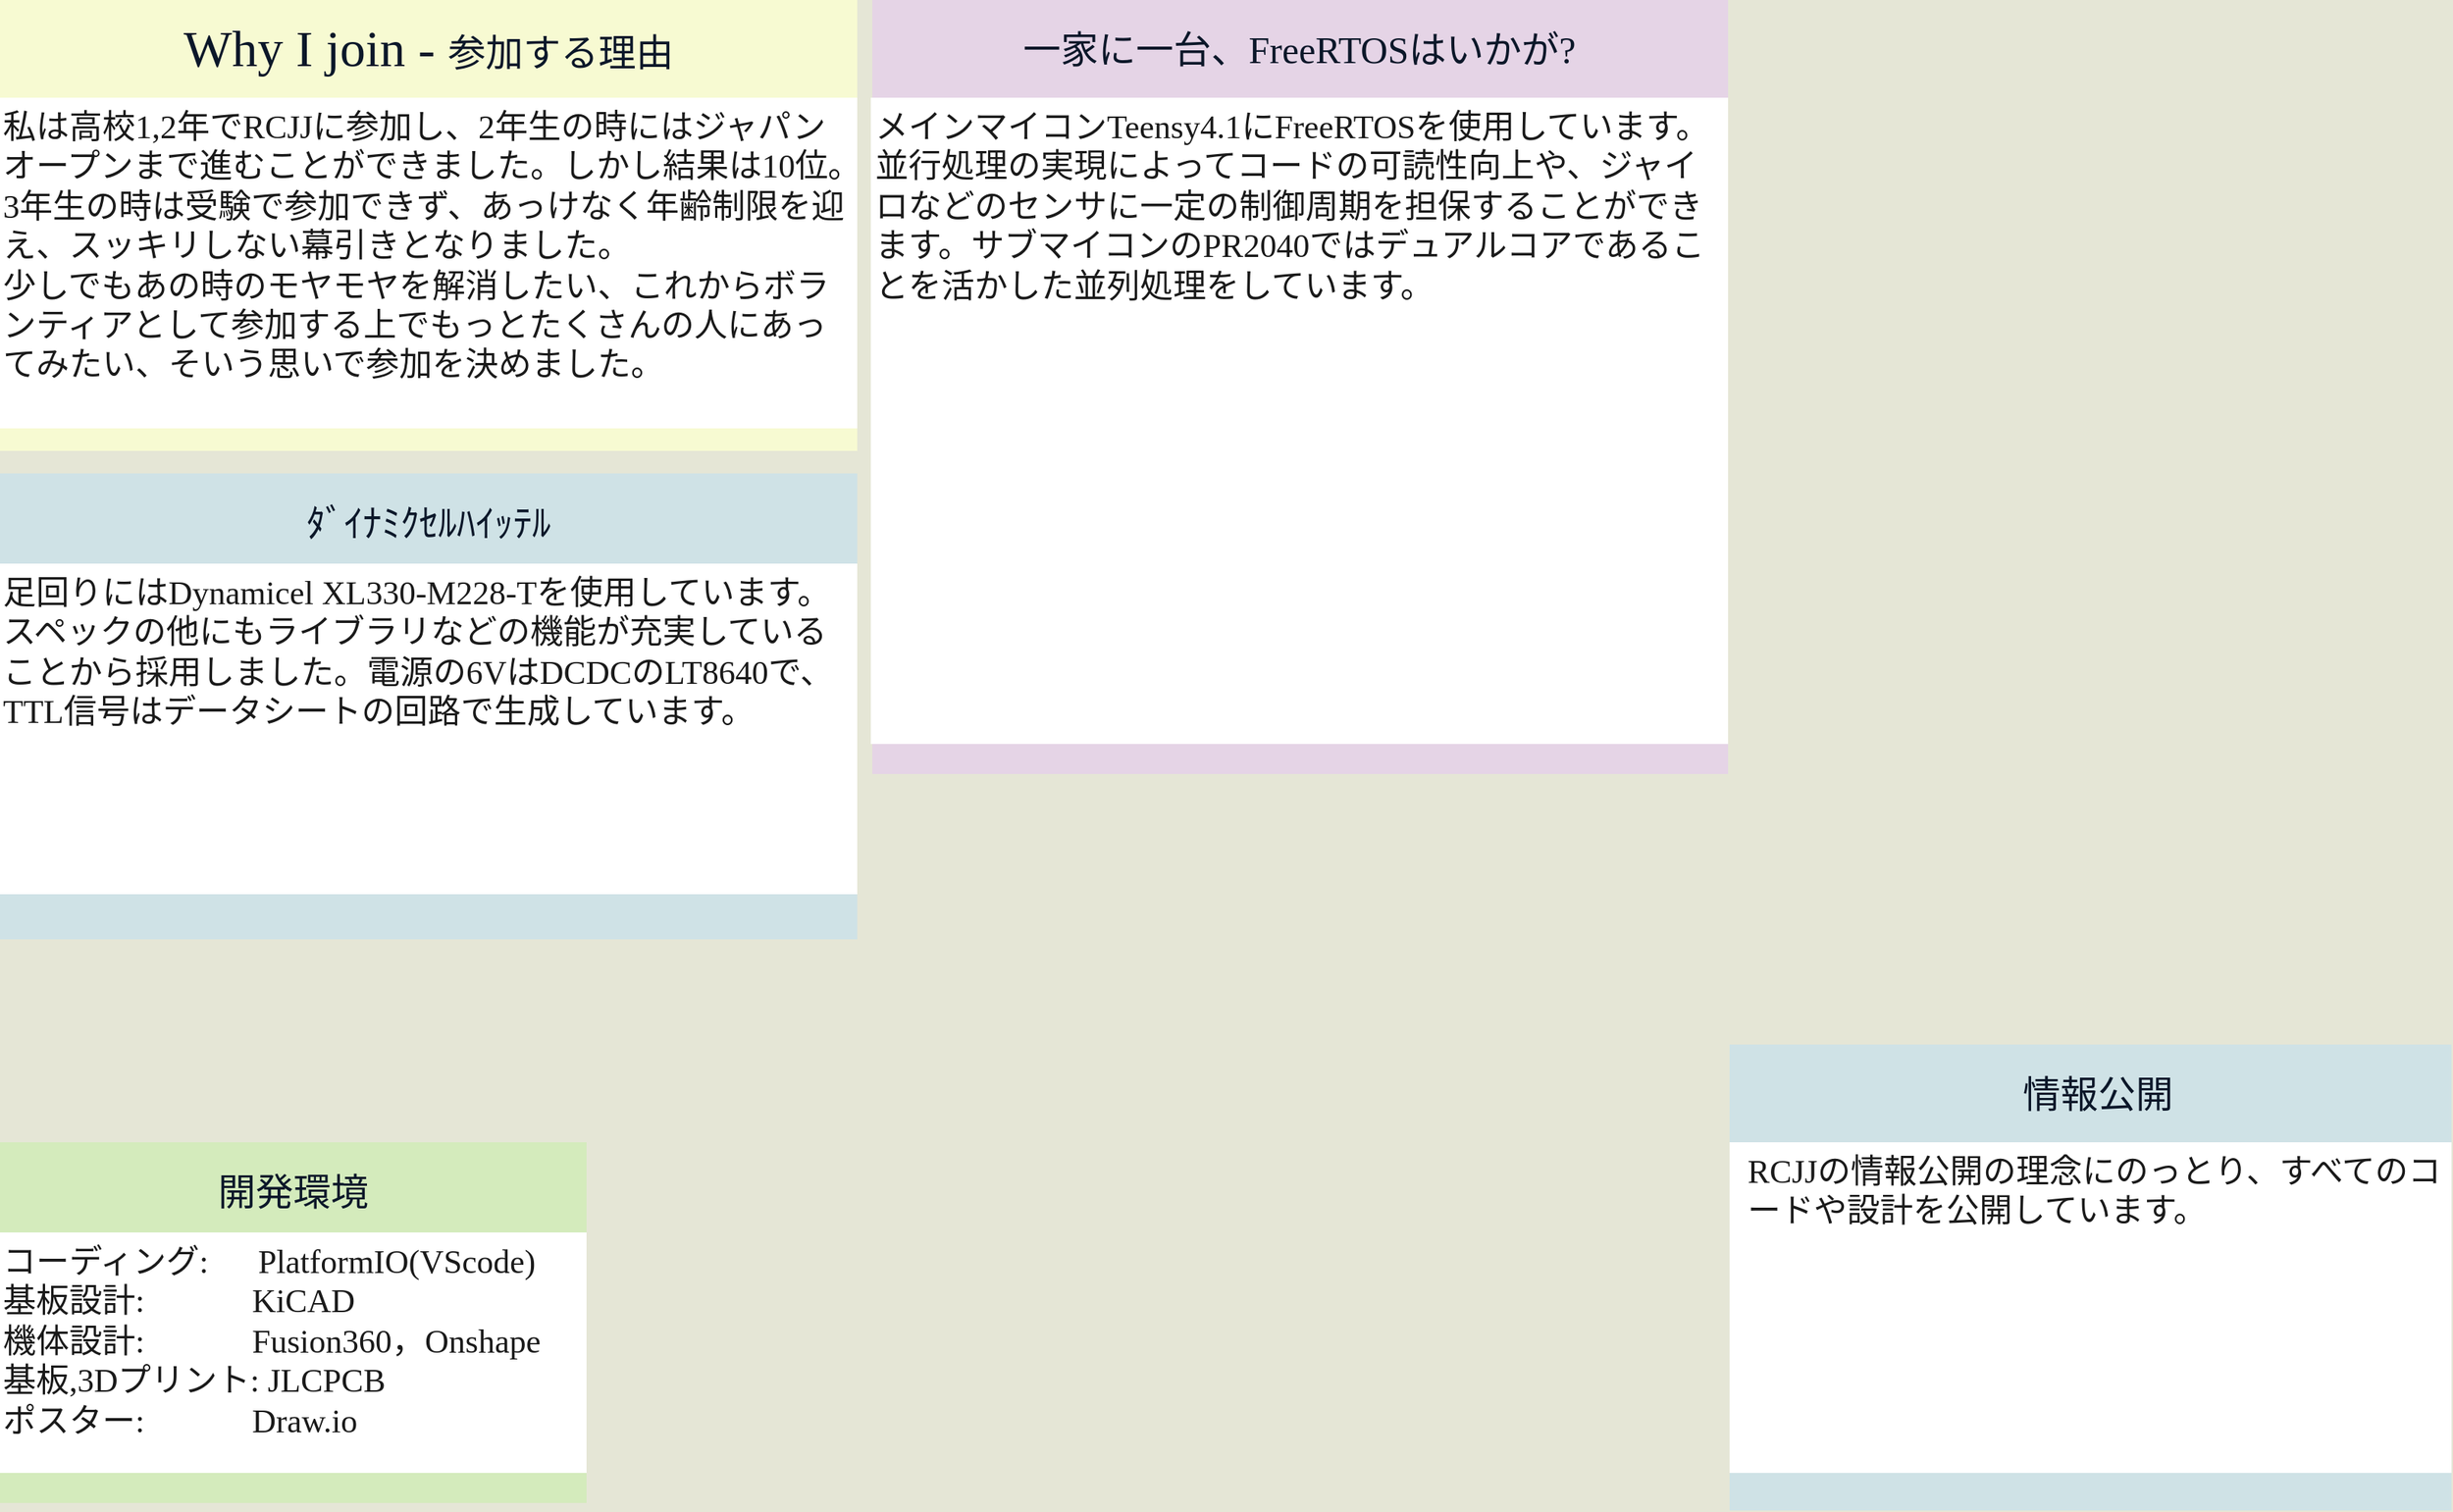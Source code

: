<mxfile version="21.6.9" type="github">
  <diagram name="ページ1" id="IBfaDBg--kMcJp61QBM6">
    <mxGraphModel dx="1914" dy="1038" grid="1" gridSize="10" guides="1" tooltips="1" connect="1" arrows="1" fold="1" page="1" pageScale="1" pageWidth="1654" pageHeight="1169" background="#E5E6D6" math="0" shadow="0">
      <root>
        <mxCell id="0" />
        <mxCell id="1" parent="0" />
        <mxCell id="5eSE3Pbe7QY9a79AkMWo-2" value="" style="rounded=0;whiteSpace=wrap;html=1;fontFamily=Zen Kaku Gothic New;fontSource=https%3A%2F%2Ffonts.googleapis.com%2Fcss%3Ffamily%3DZen%2BKaku%2BGothic%2BNew;fontSize=45;fontColor=#000000;fillColor=#F7FAD2;gradientColor=none;strokeColor=none;" parent="1" vertex="1">
          <mxGeometry x="10" y="155" width="570" height="300" as="geometry" />
        </mxCell>
        <mxCell id="5eSE3Pbe7QY9a79AkMWo-3" value="" style="rounded=0;whiteSpace=wrap;html=1;strokeColor=none;fillColor=#FFFFFF;" parent="1" vertex="1">
          <mxGeometry x="10" y="220" width="570" height="220" as="geometry" />
        </mxCell>
        <mxCell id="5eSE3Pbe7QY9a79AkMWo-4" value="&lt;font color=&quot;#0b1729&quot;&gt;&lt;font face=&quot;Lobster&quot; data-font-src=&quot;https://fonts.googleapis.com/css?family=Lobster&quot; style=&quot;font-size: 34px;&quot;&gt;Why I join -&amp;nbsp;&lt;/font&gt;&lt;font face=&quot;Zen Kaku Gothic New&quot; data-font-src=&quot;https://fonts.googleapis.com/css?family=Zen+Kaku+Gothic+New&quot; style=&quot;font-size: 25px;&quot;&gt;参加する理由&lt;/font&gt;&lt;/font&gt;" style="text;html=1;strokeColor=none;fillColor=none;align=center;verticalAlign=middle;whiteSpace=wrap;rounded=0;" parent="1" vertex="1">
          <mxGeometry x="10" y="155" width="570" height="65" as="geometry" />
        </mxCell>
        <mxCell id="5eSE3Pbe7QY9a79AkMWo-5" value="&lt;span style=&quot;font-size: 22px;&quot;&gt;&lt;font color=&quot;#1a1a1a&quot; face=&quot;Zen Kaku Gothic New&quot; data-font-src=&quot;https://fonts.googleapis.com/css?family=Zen+Kaku+Gothic+New&quot;&gt;私は高校1,2年でRCJJに参加し、2年生の時にはジャパンオープンまで進むことができました。しかし結果は10位｡&lt;br&gt;3年生の時は受験で参加できず、あっけなく年齢制限を迎え、スッキリしない幕引きとなりました。&lt;br&gt;少しでもあの時のモヤモヤを解消したい、これからボランティアとして参加する上でもっとたくさんの人にあってみたい、そいう思いで参加を決めました。&lt;/font&gt;&lt;/span&gt;" style="text;html=1;fillColor=none;align=left;verticalAlign=top;whiteSpace=wrap;rounded=0;" parent="1" vertex="1">
          <mxGeometry x="10" y="220" width="570" height="220" as="geometry" />
        </mxCell>
        <mxCell id="5eSE3Pbe7QY9a79AkMWo-6" value="" style="rounded=0;whiteSpace=wrap;html=1;fontFamily=Zen Kaku Gothic New;fontSource=https%3A%2F%2Ffonts.googleapis.com%2Fcss%3Ffamily%3DZen%2BKaku%2BGothic%2BNew;fontSize=45;fontColor=#000000;fillColor=#CFE2E6;gradientColor=none;strokeColor=none;" parent="1" vertex="1">
          <mxGeometry x="10" y="470" width="570" height="310" as="geometry" />
        </mxCell>
        <mxCell id="5eSE3Pbe7QY9a79AkMWo-7" value="" style="rounded=0;whiteSpace=wrap;html=1;fontFamily=Zen Kaku Gothic New;fontSource=https%3A%2F%2Ffonts.googleapis.com%2Fcss%3Ffamily%3DZen%2BKaku%2BGothic%2BNew;fontSize=45;fontColor=#000000;fillColor=#E5D4E6;gradientColor=none;strokeColor=none;flipV=1;" parent="1" vertex="1">
          <mxGeometry x="590" y="155" width="569" height="515" as="geometry" />
        </mxCell>
        <mxCell id="IS27BSQo7t6ph5v2KToD-1" value="&lt;font color=&quot;#0b1729&quot;&gt;&lt;font face=&quot;Tahoma&quot; data-font-src=&quot;https://fonts.googleapis.com/css?family=Zen+Kaku+Gothic+New&quot; style=&quot;font-size: 25px;&quot;&gt;ﾀﾞｲﾅﾐｸｾﾙﾊｲｯﾃﾙ&lt;/font&gt;&lt;/font&gt;" style="text;html=1;strokeColor=none;fillColor=none;align=center;verticalAlign=middle;whiteSpace=wrap;rounded=0;" vertex="1" parent="1">
          <mxGeometry x="10" y="470" width="570" height="65" as="geometry" />
        </mxCell>
        <mxCell id="IS27BSQo7t6ph5v2KToD-3" value="" style="rounded=0;whiteSpace=wrap;html=1;strokeColor=none;fillColor=#FFFFFF;" vertex="1" parent="1">
          <mxGeometry x="10" y="530" width="570" height="220" as="geometry" />
        </mxCell>
        <mxCell id="IS27BSQo7t6ph5v2KToD-4" value="&lt;span style=&quot;font-size: 22px;&quot;&gt;&lt;font style=&quot;font-size: 22px;&quot; color=&quot;#1a1a1a&quot; face=&quot;Zen Kaku Gothic New&quot; data-font-src=&quot;https://fonts.googleapis.com/css?family=Zen+Kaku+Gothic+New&quot;&gt;足回りにはDynamicel XL330-M228-Tを使用しています。&lt;br&gt;&lt;span style=&quot;&quot;&gt;スペックの他にもライブラリなどの機能が充実していることから採用しました。電源の6VはDCDCのLT8640で、TTL信号はデータシートの回路で生成しています。&lt;/span&gt;&lt;br&gt;&lt;br&gt;&lt;/font&gt;&lt;/span&gt;" style="text;html=1;fillColor=none;align=left;verticalAlign=top;whiteSpace=wrap;rounded=0;" vertex="1" parent="1">
          <mxGeometry x="10" y="530" width="570" height="150" as="geometry" />
        </mxCell>
        <mxCell id="IS27BSQo7t6ph5v2KToD-5" value="&lt;font color=&quot;#0b1729&quot;&gt;&lt;font face=&quot;Zen Kaku Gothic New&quot; data-font-src=&quot;https://fonts.googleapis.com/css?family=Zen+Kaku+Gothic+New&quot; style=&quot;font-size: 25px;&quot;&gt;一家に一台、FreeRTOSはいかが?&lt;/font&gt;&lt;/font&gt;" style="text;html=1;strokeColor=none;fillColor=none;align=center;verticalAlign=middle;whiteSpace=wrap;rounded=0;" vertex="1" parent="1">
          <mxGeometry x="589" y="155" width="570" height="65" as="geometry" />
        </mxCell>
        <mxCell id="IS27BSQo7t6ph5v2KToD-7" value="" style="rounded=0;whiteSpace=wrap;html=1;strokeColor=none;fillColor=#FFFFFF;" vertex="1" parent="1">
          <mxGeometry x="589" y="220" width="570" height="430" as="geometry" />
        </mxCell>
        <mxCell id="IS27BSQo7t6ph5v2KToD-8" value="&lt;span style=&quot;font-size: 22px;&quot;&gt;&lt;font style=&quot;font-size: 22px;&quot; color=&quot;#1a1a1a&quot; face=&quot;Zen Kaku Gothic New&quot; data-font-src=&quot;https://fonts.googleapis.com/css?family=Zen+Kaku+Gothic+New&quot;&gt;メインマイコンTeensy4.1にFreeRTOSを使用しています。並行処理の実現によってコードの可読性向上や、ジャイロなどのセンサに一定の制御周期を担保することができます。サブマイコンのPR2040ではデュアルコアであることを活かした並列処理をしています。&lt;br&gt;&lt;/font&gt;&lt;/span&gt;" style="text;html=1;fillColor=none;align=left;verticalAlign=top;whiteSpace=wrap;rounded=0;" vertex="1" parent="1">
          <mxGeometry x="590" y="220" width="570" height="150" as="geometry" />
        </mxCell>
        <mxCell id="IS27BSQo7t6ph5v2KToD-9" value="" style="rounded=0;whiteSpace=wrap;html=1;fontFamily=Zen Kaku Gothic New;fontSource=https%3A%2F%2Ffonts.googleapis.com%2Fcss%3Ffamily%3DZen%2BKaku%2BGothic%2BNew;fontSize=45;fontColor=#000000;fillColor=#CFE2E6;gradientColor=none;strokeColor=none;" vertex="1" parent="1">
          <mxGeometry x="1160" y="850" width="480" height="310" as="geometry" />
        </mxCell>
        <mxCell id="IS27BSQo7t6ph5v2KToD-10" value="&lt;font color=&quot;#0b1729&quot;&gt;&lt;font face=&quot;Zen Kaku Gothic New&quot; data-font-src=&quot;https://fonts.googleapis.com/css?family=Zen+Kaku+Gothic+New&quot; style=&quot;font-size: 25px;&quot;&gt;情報公開&lt;/font&gt;&lt;/font&gt;" style="text;html=1;strokeColor=none;fillColor=none;align=center;verticalAlign=middle;whiteSpace=wrap;rounded=0;" vertex="1" parent="1">
          <mxGeometry x="1170" y="850" width="470" height="65" as="geometry" />
        </mxCell>
        <mxCell id="IS27BSQo7t6ph5v2KToD-11" value="" style="rounded=0;whiteSpace=wrap;html=1;strokeColor=none;fillColor=#FFFFFF;" vertex="1" parent="1">
          <mxGeometry x="1160" y="915" width="480" height="220" as="geometry" />
        </mxCell>
        <mxCell id="IS27BSQo7t6ph5v2KToD-12" value="&lt;span style=&quot;font-size: 22px;&quot;&gt;&lt;font style=&quot;font-size: 22px;&quot; color=&quot;#1a1a1a&quot; face=&quot;Zen Kaku Gothic New&quot; data-font-src=&quot;https://fonts.googleapis.com/css?family=Zen+Kaku+Gothic+New&quot;&gt;RCJJの情報公開の理念にのっとり、すべてのコードや設計を公開しています。&lt;br&gt;&lt;/font&gt;&lt;/span&gt;" style="text;html=1;fillColor=none;align=left;verticalAlign=top;whiteSpace=wrap;rounded=0;" vertex="1" parent="1">
          <mxGeometry x="1170" y="915" width="470" height="150" as="geometry" />
        </mxCell>
        <mxCell id="IS27BSQo7t6ph5v2KToD-13" value="" style="rounded=0;whiteSpace=wrap;html=1;fontFamily=Zen Kaku Gothic New;fontSource=https%3A%2F%2Ffonts.googleapis.com%2Fcss%3Ffamily%3DZen%2BKaku%2BGothic%2BNew;fontSize=45;fontColor=#000000;fillColor=#D4EBBC;gradientColor=none;strokeColor=none;" vertex="1" parent="1">
          <mxGeometry x="10" y="915" width="390" height="240" as="geometry" />
        </mxCell>
        <mxCell id="IS27BSQo7t6ph5v2KToD-14" value="" style="rounded=0;whiteSpace=wrap;html=1;strokeColor=none;fillColor=#FFFFFF;" vertex="1" parent="1">
          <mxGeometry x="10" y="975" width="390" height="160" as="geometry" />
        </mxCell>
        <mxCell id="IS27BSQo7t6ph5v2KToD-15" value="&lt;font color=&quot;#0b1729&quot;&gt;&lt;font face=&quot;Zen Kaku Gothic New&quot; data-font-src=&quot;https://fonts.googleapis.com/css?family=Zen+Kaku+Gothic+New&quot; style=&quot;font-size: 25px;&quot;&gt;開発環境&lt;/font&gt;&lt;/font&gt;" style="text;html=1;strokeColor=none;fillColor=none;align=center;verticalAlign=middle;whiteSpace=wrap;rounded=0;" vertex="1" parent="1">
          <mxGeometry x="10" y="915" width="390" height="65" as="geometry" />
        </mxCell>
        <mxCell id="IS27BSQo7t6ph5v2KToD-16" value="&lt;span style=&quot;font-size: 22px;&quot;&gt;&lt;font style=&quot;font-size: 22px;&quot; color=&quot;#1a1a1a&quot; face=&quot;Zen Kaku Gothic New&quot; data-font-src=&quot;https://fonts.googleapis.com/css?family=Zen+Kaku+Gothic+New&quot;&gt;コーディング:&amp;nbsp; &amp;nbsp; &amp;nbsp; PlatformIO(VScode)&lt;br&gt;基板設計:&amp;nbsp; &amp;nbsp; &amp;nbsp; &amp;nbsp; &amp;nbsp; &amp;nbsp; &amp;nbsp;KiCAD&lt;br&gt;機体設計:&amp;nbsp; &amp;nbsp; &amp;nbsp; &amp;nbsp; &amp;nbsp; &amp;nbsp; &amp;nbsp;Fusion360，Onshape&lt;br&gt;基板,3Dプリント: JLCPCB&lt;br&gt;ポスター:&amp;nbsp; &amp;nbsp; &amp;nbsp; &amp;nbsp; &amp;nbsp; &amp;nbsp; &amp;nbsp;Draw.io&lt;br&gt;&lt;/font&gt;&lt;/span&gt;" style="text;html=1;fillColor=none;align=left;verticalAlign=top;whiteSpace=wrap;rounded=0;" vertex="1" parent="1">
          <mxGeometry x="10" y="975" width="390" height="150" as="geometry" />
        </mxCell>
      </root>
    </mxGraphModel>
  </diagram>
</mxfile>
